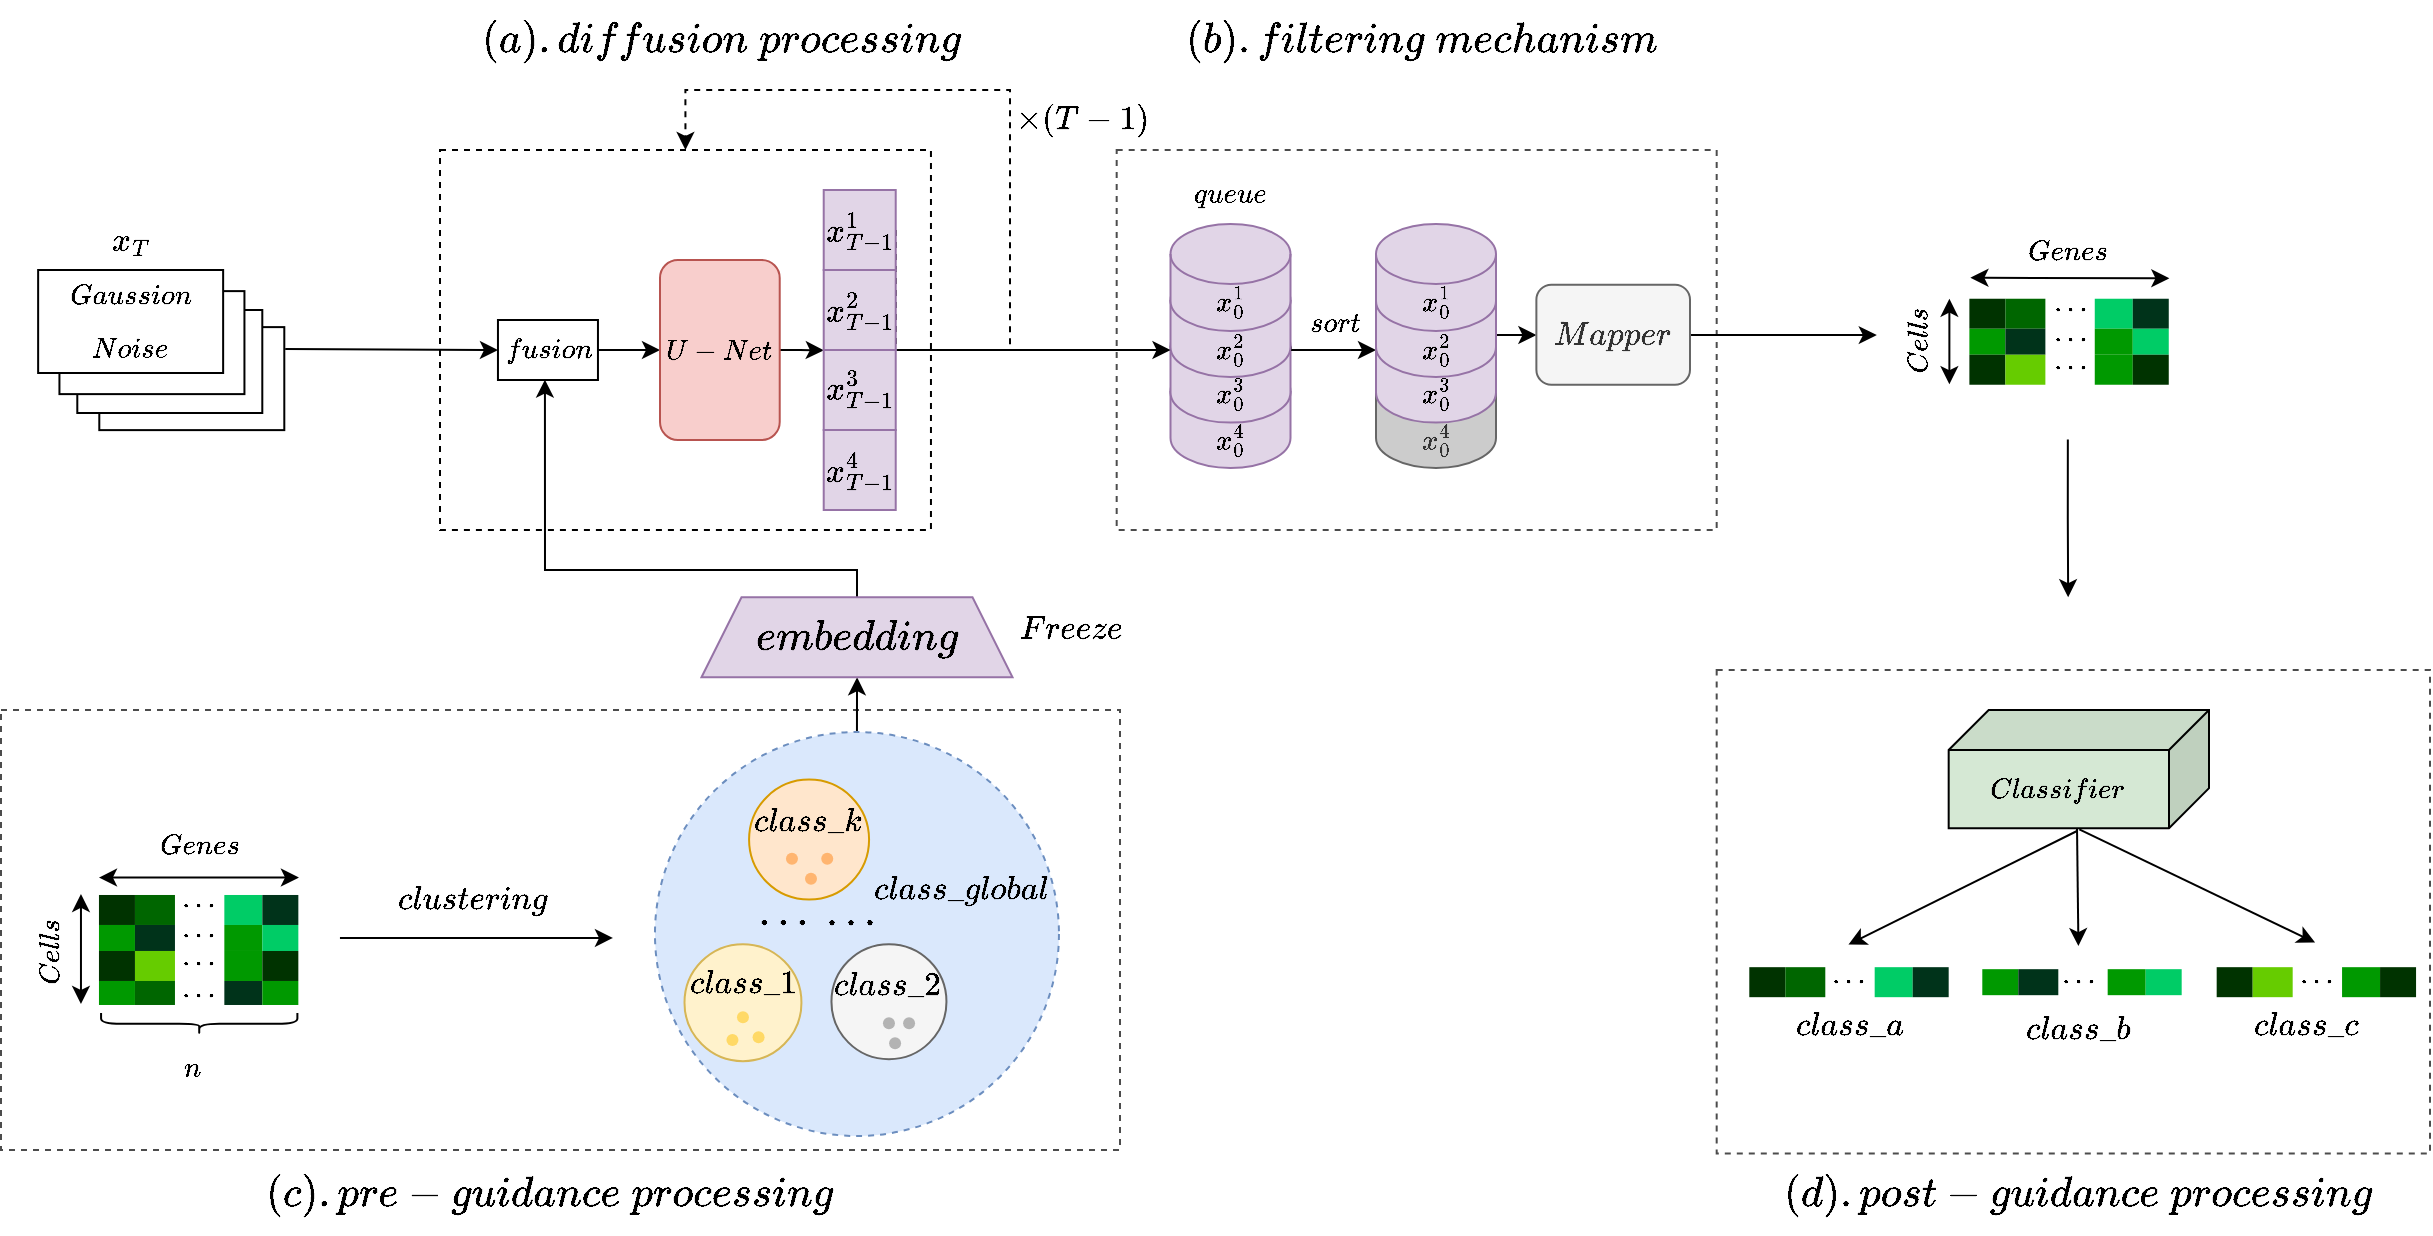 <mxfile version="20.5.1" type="github">
  <diagram id="a45cf8ec-cd66-6f27-3ac3-be6e809c9e4a" name="Page-1">
    <mxGraphModel dx="1713" dy="1149" grid="1" gridSize="10" guides="1" tooltips="1" connect="1" arrows="1" fold="1" page="1" pageScale="1" pageWidth="827" pageHeight="1169" background="none" math="1" shadow="0">
      <root>
        <mxCell id="0" />
        <mxCell id="1" parent="0" />
        <mxCell id="RNldjSrTk-ECjSOE9ofg-31" value="" style="rounded=0;whiteSpace=wrap;html=1;dashed=1;strokeColor=default;opacity=70;" vertex="1" parent="1">
          <mxGeometry x="1078.34" y="800" width="300" height="190" as="geometry" />
        </mxCell>
        <mxCell id="RNldjSrTk-ECjSOE9ofg-253" value="$$x_0^4$$" style="shape=cylinder3;whiteSpace=wrap;html=1;boundedLbl=1;backgroundOutline=1;size=15;labelBorderColor=none;strokeColor=#9673a6;fillColor=#e1d5e7;gradientDirection=south;" vertex="1" parent="1">
          <mxGeometry x="1105.25" y="905.53" width="60" height="53.47" as="geometry" />
        </mxCell>
        <mxCell id="RNldjSrTk-ECjSOE9ofg-252" value="$$x_0^3$$" style="shape=cylinder3;whiteSpace=wrap;html=1;boundedLbl=1;backgroundOutline=1;size=15;labelBorderColor=none;strokeColor=#9673a6;fillColor=#e1d5e7;gradientDirection=south;" vertex="1" parent="1">
          <mxGeometry x="1105.25" y="882.84" width="60" height="53.47" as="geometry" />
        </mxCell>
        <mxCell id="RNldjSrTk-ECjSOE9ofg-264" style="edgeStyle=orthogonalEdgeStyle;rounded=0;orthogonalLoop=1;jettySize=auto;html=1;fontSize=18;" edge="1" parent="1" target="RNldjSrTk-ECjSOE9ofg-256">
          <mxGeometry relative="1" as="geometry">
            <mxPoint x="1165.25" y="898.204" as="sourcePoint" />
            <mxPoint x="1188.56" y="898.154" as="targetPoint" />
            <Array as="points">
              <mxPoint x="1165" y="900" />
            </Array>
          </mxGeometry>
        </mxCell>
        <mxCell id="RNldjSrTk-ECjSOE9ofg-251" value="$$x_0^2$$" style="shape=cylinder3;whiteSpace=wrap;html=1;boundedLbl=1;backgroundOutline=1;size=15;labelBorderColor=none;strokeColor=#9673a6;fillColor=#e1d5e7;gradientDirection=south;" vertex="1" parent="1">
          <mxGeometry x="1105.25" y="860.03" width="60" height="53.47" as="geometry" />
        </mxCell>
        <mxCell id="RNldjSrTk-ECjSOE9ofg-22" value="" style="rounded=0;whiteSpace=wrap;html=1;opacity=70;dashed=1;" vertex="1" parent="1">
          <mxGeometry x="520.5" y="1080" width="559.5" height="220" as="geometry" />
        </mxCell>
        <mxCell id="RNldjSrTk-ECjSOE9ofg-247" value="" style="edgeStyle=orthogonalEdgeStyle;rounded=0;orthogonalLoop=1;jettySize=auto;html=1;fontSize=14;" edge="1" parent="1" source="RNldjSrTk-ECjSOE9ofg-78" target="a7p1xofD0uFk-9MtaVhH-8">
          <mxGeometry relative="1" as="geometry" />
        </mxCell>
        <mxCell id="RNldjSrTk-ECjSOE9ofg-78" value="" style="ellipse;whiteSpace=wrap;html=1;aspect=fixed;dashed=1;labelBorderColor=none;fillColor=#dae8fc;strokeColor=#6c8ebf;" vertex="1" parent="1">
          <mxGeometry x="847.48" y="1091" width="202" height="202" as="geometry" />
        </mxCell>
        <mxCell id="RNldjSrTk-ECjSOE9ofg-193" value="" style="ellipse;whiteSpace=wrap;html=1;aspect=fixed;labelBorderColor=none;gradientDirection=south;fillColor=#fff2cc;strokeColor=#d6b656;" vertex="1" parent="1">
          <mxGeometry x="862.25" y="1197.1" width="58.47" height="58.47" as="geometry" />
        </mxCell>
        <mxCell id="RNldjSrTk-ECjSOE9ofg-109" value="" style="rounded=0;whiteSpace=wrap;html=1;strokeColor=default;fontFamily=Helvetica;fontSize=14;fontColor=default;fillColor=default;" vertex="1" parent="1">
          <mxGeometry x="569.65" y="888.56" width="92.5" height="51.5" as="geometry" />
        </mxCell>
        <mxCell id="RNldjSrTk-ECjSOE9ofg-108" value="" style="rounded=0;whiteSpace=wrap;html=1;strokeColor=default;fontFamily=Helvetica;fontSize=14;fontColor=default;fillColor=default;" vertex="1" parent="1">
          <mxGeometry x="558.65" y="880" width="92.5" height="51.5" as="geometry" />
        </mxCell>
        <mxCell id="RNldjSrTk-ECjSOE9ofg-107" value="" style="rounded=0;whiteSpace=wrap;html=1;strokeColor=default;fontFamily=Helvetica;fontSize=14;fontColor=default;fillColor=default;" vertex="1" parent="1">
          <mxGeometry x="549.72" y="870.56" width="92.5" height="51.5" as="geometry" />
        </mxCell>
        <mxCell id="RNldjSrTk-ECjSOE9ofg-46" value="" style="rounded=0;whiteSpace=wrap;html=1;labelBorderColor=none;strokeColor=default;gradientColor=none;dashed=1;" vertex="1" parent="1">
          <mxGeometry x="740" y="800" width="245.48" height="190" as="geometry" />
        </mxCell>
        <mxCell id="RNldjSrTk-ECjSOE9ofg-77" style="edgeStyle=orthogonalEdgeStyle;rounded=0;orthogonalLoop=1;jettySize=auto;html=1;exitX=1;exitY=0.5;exitDx=0;exitDy=0;entryX=0;entryY=0.5;entryDx=0;entryDy=0;" edge="1" parent="1" source="RNldjSrTk-ECjSOE9ofg-5" target="a7p1xofD0uFk-9MtaVhH-49">
          <mxGeometry relative="1" as="geometry" />
        </mxCell>
        <mxCell id="RNldjSrTk-ECjSOE9ofg-5" value="" style="rounded=0;whiteSpace=wrap;html=1;" vertex="1" parent="1">
          <mxGeometry x="768.98" y="885" width="50" height="30" as="geometry" />
        </mxCell>
        <mxCell id="RNldjSrTk-ECjSOE9ofg-29" value="" style="rounded=0;whiteSpace=wrap;html=1;dashed=1;strokeColor=default;opacity=70;" vertex="1" parent="1">
          <mxGeometry x="1378.34" y="1060" width="356.66" height="241.74" as="geometry" />
        </mxCell>
        <mxCell id="RNldjSrTk-ECjSOE9ofg-213" style="edgeStyle=orthogonalEdgeStyle;rounded=0;orthogonalLoop=1;jettySize=auto;html=1;entryX=0.481;entryY=0.994;entryDx=0;entryDy=0;entryPerimeter=0;fontSize=14;exitX=0.5;exitY=0;exitDx=0;exitDy=0;" edge="1" parent="1" source="a7p1xofD0uFk-9MtaVhH-8" target="a7p1xofD0uFk-9MtaVhH-46">
          <mxGeometry relative="1" as="geometry">
            <Array as="points">
              <mxPoint x="948" y="1010" />
              <mxPoint x="792" y="1010" />
            </Array>
          </mxGeometry>
        </mxCell>
        <mxCell id="a7p1xofD0uFk-9MtaVhH-8" value="&lt;font style=&quot;font-size: 18px;&quot;&gt;$$embedding$$&lt;/font&gt;" style="shape=trapezoid;perimeter=trapezoidPerimeter;whiteSpace=wrap;html=1;fixedSize=1;fillColor=#e1d5e7;strokeColor=#9673a6;" parent="1" vertex="1">
          <mxGeometry x="870.75" y="1023.62" width="155.5" height="40" as="geometry" />
        </mxCell>
        <mxCell id="a7p1xofD0uFk-9MtaVhH-46" value="$$fusion$$" style="text;html=1;align=center;verticalAlign=middle;resizable=0;points=[];autosize=1;strokeColor=none;fillColor=none;fontSize=12;fontFamily=Helvetica;fontColor=default;" parent="1" vertex="1">
          <mxGeometry x="753.98" y="885" width="80" height="30" as="geometry" />
        </mxCell>
        <mxCell id="RNldjSrTk-ECjSOE9ofg-262" style="edgeStyle=orthogonalEdgeStyle;rounded=0;orthogonalLoop=1;jettySize=auto;html=1;fontSize=18;entryX=0.001;entryY=0.004;entryDx=0;entryDy=0;entryPerimeter=0;" edge="1" parent="1" source="a7p1xofD0uFk-9MtaVhH-49" target="RNldjSrTk-ECjSOE9ofg-259">
          <mxGeometry relative="1" as="geometry">
            <mxPoint x="930" y="900" as="targetPoint" />
            <Array as="points">
              <mxPoint x="920" y="900" />
              <mxPoint x="920" y="900" />
            </Array>
          </mxGeometry>
        </mxCell>
        <mxCell id="a7p1xofD0uFk-9MtaVhH-49" value="$$U-Net$$" style="rounded=1;whiteSpace=wrap;html=1;strokeColor=#b85450;fontFamily=Helvetica;fontSize=12;fillColor=#f8cecc;" parent="1" vertex="1">
          <mxGeometry x="850" y="855" width="59.86" height="90" as="geometry" />
        </mxCell>
        <mxCell id="RNldjSrTk-ECjSOE9ofg-50" style="edgeStyle=orthogonalEdgeStyle;rounded=0;orthogonalLoop=1;jettySize=auto;html=1;entryX=0.5;entryY=0;entryDx=0;entryDy=0;exitX=1;exitY=0.5;exitDx=0;exitDy=0;dashed=1;" edge="1" parent="1" source="a7p1xofD0uFk-9MtaVhH-51" target="RNldjSrTk-ECjSOE9ofg-46">
          <mxGeometry relative="1" as="geometry">
            <Array as="points">
              <mxPoint x="1025" y="900" />
              <mxPoint x="1025" y="770" />
              <mxPoint x="863" y="770" />
            </Array>
          </mxGeometry>
        </mxCell>
        <mxCell id="a7p1xofD0uFk-9MtaVhH-51" value="&lt;font style=&quot;font-size: 14px;&quot;&gt;$$x_{T-1}^1$$&lt;/font&gt;" style="rounded=0;whiteSpace=wrap;html=1;strokeColor=#9673a6;fontFamily=Helvetica;fontSize=12;fillColor=#e1d5e7;" parent="1" vertex="1">
          <mxGeometry x="931.86" y="820" width="36" height="40" as="geometry" />
        </mxCell>
        <mxCell id="a7p1xofD0uFk-9MtaVhH-117" value="" style="endArrow=classic;startArrow=classic;html=1;rounded=0;fontFamily=Helvetica;fontSize=12;fontColor=default;" parent="1" edge="1">
          <mxGeometry width="50" height="50" relative="1" as="geometry">
            <mxPoint x="1505.19" y="863.87" as="sourcePoint" />
            <mxPoint x="1604.69" y="864.12" as="targetPoint" />
          </mxGeometry>
        </mxCell>
        <mxCell id="a7p1xofD0uFk-9MtaVhH-118" value="" style="endArrow=classic;startArrow=classic;html=1;rounded=0;fontFamily=Helvetica;fontSize=12;fontColor=default;" parent="1" edge="1">
          <mxGeometry width="50" height="50" relative="1" as="geometry">
            <mxPoint x="1494.69" y="917.12" as="sourcePoint" />
            <mxPoint x="1494.69" y="874.37" as="targetPoint" />
          </mxGeometry>
        </mxCell>
        <mxCell id="a7p1xofD0uFk-9MtaVhH-119" value="&lt;font style=&quot;font-size: 12px;&quot;&gt;$$Genes$$&lt;/font&gt;" style="text;html=1;align=center;verticalAlign=middle;resizable=0;points=[];autosize=1;strokeColor=none;fillColor=none;fontSize=12;fontFamily=Helvetica;fontColor=default;" parent="1" vertex="1">
          <mxGeometry x="1507.69" y="836.37" width="90" height="30" as="geometry" />
        </mxCell>
        <mxCell id="a7p1xofD0uFk-9MtaVhH-120" value="&lt;font style=&quot;font-size: 12px;&quot;&gt;$$Cells$$&lt;/font&gt;" style="text;html=1;align=center;verticalAlign=middle;resizable=0;points=[];autosize=1;strokeColor=none;fillColor=none;fontSize=10;fontFamily=Helvetica;fontColor=default;horizontal=0;" parent="1" vertex="1">
          <mxGeometry x="1459.69" y="861.12" width="40" height="70" as="geometry" />
        </mxCell>
        <mxCell id="a7p1xofD0uFk-9MtaVhH-121" value="&lt;div&gt;&lt;font style=&quot;font-size: 12px;&quot;&gt;$$Gaussion$$&lt;/font&gt;&lt;/div&gt;&lt;div&gt;&lt;font style=&quot;font-size: 12px;&quot;&gt;$$Noise$$&lt;/font&gt;&lt;/div&gt;" style="rounded=0;whiteSpace=wrap;html=1;strokeColor=default;fontFamily=Helvetica;fontSize=14;fontColor=default;fillColor=default;" parent="1" vertex="1">
          <mxGeometry x="539.07" y="860" width="92.5" height="51.5" as="geometry" />
        </mxCell>
        <mxCell id="RNldjSrTk-ECjSOE9ofg-245" style="edgeStyle=orthogonalEdgeStyle;rounded=0;orthogonalLoop=1;jettySize=auto;html=1;exitX=0;exitY=0.5;exitDx=0;exitDy=0;fontSize=14;entryX=-0.032;entryY=0.392;entryDx=0;entryDy=0;entryPerimeter=0;" edge="1" parent="1">
          <mxGeometry relative="1" as="geometry">
            <mxPoint x="1458.41" y="892.56" as="targetPoint" />
            <mxPoint x="1353.19" y="892.56" as="sourcePoint" />
            <Array as="points" />
          </mxGeometry>
        </mxCell>
        <mxCell id="a7p1xofD0uFk-9MtaVhH-188" value="$$x_T$$" style="text;html=1;align=center;verticalAlign=middle;resizable=0;points=[];autosize=1;strokeColor=none;fillColor=none;fontSize=14;fontFamily=Helvetica;fontColor=default;" parent="1" vertex="1">
          <mxGeometry x="545.32" y="830" width="80" height="30" as="geometry" />
        </mxCell>
        <mxCell id="a7p1xofD0uFk-9MtaVhH-189" value="$$Freeze$$" style="text;html=1;align=center;verticalAlign=middle;resizable=0;points=[];autosize=1;strokeColor=none;fillColor=none;fontSize=14;fontFamily=Helvetica;fontColor=default;" parent="1" vertex="1">
          <mxGeometry x="1005.25" y="1023.62" width="100" height="30" as="geometry" />
        </mxCell>
        <mxCell id="a7p1xofD0uFk-9MtaVhH-217" value="" style="endArrow=classic;startArrow=classic;html=1;rounded=0;fontFamily=Helvetica;fontSize=12;fontColor=default;" parent="1" edge="1">
          <mxGeometry width="50" height="50" relative="1" as="geometry">
            <mxPoint x="569.48" y="1163.77" as="sourcePoint" />
            <mxPoint x="669.48" y="1163.77" as="targetPoint" />
          </mxGeometry>
        </mxCell>
        <mxCell id="a7p1xofD0uFk-9MtaVhH-218" value="" style="endArrow=classic;startArrow=classic;html=1;rounded=0;fontFamily=Helvetica;fontSize=12;fontColor=default;" parent="1" edge="1">
          <mxGeometry width="50" height="50" relative="1" as="geometry">
            <mxPoint x="560.48" y="1226.99" as="sourcePoint" />
            <mxPoint x="560.48" y="1171.99" as="targetPoint" />
          </mxGeometry>
        </mxCell>
        <mxCell id="a7p1xofD0uFk-9MtaVhH-219" value="&lt;font style=&quot;font-size: 12px;&quot;&gt;$$Cells$$&lt;/font&gt;" style="text;html=1;align=center;verticalAlign=middle;resizable=0;points=[];autosize=1;strokeColor=none;fillColor=none;fontSize=10;fontFamily=Helvetica;fontColor=default;horizontal=0;" parent="1" vertex="1">
          <mxGeometry x="525.48" y="1165.99" width="40" height="70" as="geometry" />
        </mxCell>
        <mxCell id="a7p1xofD0uFk-9MtaVhH-220" value="&lt;font style=&quot;font-size: 12px;&quot;&gt;$$Genes$$&lt;/font&gt;" style="text;html=1;align=center;verticalAlign=middle;resizable=0;points=[];autosize=1;strokeColor=none;fillColor=none;fontSize=12;fontFamily=Helvetica;fontColor=default;" parent="1" vertex="1">
          <mxGeometry x="574.48" y="1133.49" width="90" height="30" as="geometry" />
        </mxCell>
        <mxCell id="a7p1xofD0uFk-9MtaVhH-221" value="" style="endArrow=classic;html=1;rounded=0;fontFamily=Helvetica;fontSize=14;fontColor=default;" parent="1" edge="1">
          <mxGeometry width="50" height="50" relative="1" as="geometry">
            <mxPoint x="689.98" y="1193.99" as="sourcePoint" />
            <mxPoint x="826.48" y="1193.99" as="targetPoint" />
          </mxGeometry>
        </mxCell>
        <mxCell id="a7p1xofD0uFk-9MtaVhH-246" value="$$class\_1$$" style="text;html=1;align=center;verticalAlign=middle;resizable=0;points=[];autosize=1;strokeColor=none;fillColor=none;fontSize=14;fontFamily=Helvetica;fontColor=default;" parent="1" vertex="1">
          <mxGeometry x="836.48" y="1201.08" width="110" height="30" as="geometry" />
        </mxCell>
        <mxCell id="a7p1xofD0uFk-9MtaVhH-252" value="$$clustering$$" style="text;html=1;align=center;verticalAlign=middle;resizable=0;points=[];autosize=1;strokeColor=none;fillColor=none;fontSize=14;fontFamily=Helvetica;fontColor=default;" parent="1" vertex="1">
          <mxGeometry x="701.48" y="1159.49" width="110" height="30" as="geometry" />
        </mxCell>
        <mxCell id="a7p1xofD0uFk-9MtaVhH-274" value="" style="endArrow=classic;html=1;rounded=0;fontFamily=Helvetica;fontSize=14;fontColor=default;exitX=0.507;exitY=1.024;exitDx=0;exitDy=0;exitPerimeter=0;entryX=0.498;entryY=0.007;entryDx=0;entryDy=0;entryPerimeter=0;" parent="1" edge="1" target="RNldjSrTk-ECjSOE9ofg-229" source="RNldjSrTk-ECjSOE9ofg-39">
          <mxGeometry width="50" height="50" relative="1" as="geometry">
            <mxPoint x="1559.31" y="1146.08" as="sourcePoint" />
            <mxPoint x="1559.31" y="1166.08" as="targetPoint" />
          </mxGeometry>
        </mxCell>
        <mxCell id="RNldjSrTk-ECjSOE9ofg-26" value="&lt;font style=&quot;font-size: 18px;&quot;&gt;&lt;b&gt;$$(a).diffusion\ processing$$&lt;/b&gt;&lt;/font&gt;" style="text;html=1;align=center;verticalAlign=middle;resizable=0;points=[];autosize=1;strokeColor=none;fillColor=none;" vertex="1" parent="1">
          <mxGeometry x="744.93" y="725" width="270" height="40" as="geometry" />
        </mxCell>
        <mxCell id="RNldjSrTk-ECjSOE9ofg-28" value="&lt;font style=&quot;font-size: 18px;&quot;&gt;&lt;b&gt;$$(c).pre-guidance\ processing$$&lt;/b&gt;&lt;/font&gt;" style="text;html=1;align=center;verticalAlign=middle;resizable=0;points=[];autosize=1;strokeColor=none;fillColor=none;" vertex="1" parent="1">
          <mxGeometry x="638.98" y="1301.74" width="310" height="40" as="geometry" />
        </mxCell>
        <mxCell id="RNldjSrTk-ECjSOE9ofg-30" value="&lt;font style=&quot;font-size: 18px;&quot;&gt;&lt;b&gt;$$(b).filtering\ mechanism$$&lt;/b&gt;&lt;/font&gt;" style="text;html=1;align=center;verticalAlign=middle;resizable=0;points=[];autosize=1;strokeColor=none;fillColor=none;" vertex="1" parent="1">
          <mxGeometry x="1095" y="725" width="270" height="40" as="geometry" />
        </mxCell>
        <mxCell id="RNldjSrTk-ECjSOE9ofg-33" value="&lt;font style=&quot;font-size: 18px;&quot;&gt;&lt;b&gt;$$(d).post-guidance\ processing $$&lt;/b&gt;&lt;/font&gt;" style="text;html=1;align=center;verticalAlign=middle;resizable=0;points=[];autosize=1;strokeColor=none;fillColor=none;" vertex="1" parent="1">
          <mxGeometry x="1394.15" y="1301.74" width="330" height="40" as="geometry" />
        </mxCell>
        <mxCell id="RNldjSrTk-ECjSOE9ofg-39" value="&lt;div&gt;$$Classifier$$&lt;/div&gt;" style="shape=cube;whiteSpace=wrap;html=1;boundedLbl=1;backgroundOutline=1;darkOpacity=0.05;darkOpacity2=0.1;rotation=0;size=20;direction=west;flipH=0;flipV=1;fillColor=#d5e8d4;strokeColor=default;" vertex="1" parent="1">
          <mxGeometry x="1494.34" y="1080" width="130.16" height="59.08" as="geometry" />
        </mxCell>
        <mxCell id="RNldjSrTk-ECjSOE9ofg-244" style="edgeStyle=orthogonalEdgeStyle;rounded=0;orthogonalLoop=1;jettySize=auto;html=1;exitX=1;exitY=0.5;exitDx=0;exitDy=0;exitPerimeter=0;fontSize=14;entryX=0;entryY=0.5;entryDx=0;entryDy=0;" edge="1" parent="1" target="RNldjSrTk-ECjSOE9ofg-249">
          <mxGeometry relative="1" as="geometry">
            <mxPoint x="1298.0" y="892.67" as="targetPoint" />
            <mxPoint x="1263.91" y="892.5" as="sourcePoint" />
          </mxGeometry>
        </mxCell>
        <mxCell id="RNldjSrTk-ECjSOE9ofg-51" value="&lt;b&gt;&lt;font style=&quot;font-size: 14px;&quot;&gt;$$×(T-1)$$&lt;/font&gt;&lt;/b&gt;" style="text;html=1;align=center;verticalAlign=middle;resizable=0;points=[];autosize=1;strokeColor=none;fillColor=none;" vertex="1" parent="1">
          <mxGeometry x="1016.13" y="770" width="90" height="30" as="geometry" />
        </mxCell>
        <mxCell id="RNldjSrTk-ECjSOE9ofg-80" value="" style="shape=partialRectangle;html=1;whiteSpace=wrap;connectable=0;overflow=hidden;top=0;left=0;bottom=0;right=0;pointerEvents=1;rounded=1;fontFamily=Helvetica;fontSize=12;fillColor=#00CC66;" vertex="1" parent="1">
          <mxGeometry x="632.17" y="1172.49" width="19" height="15" as="geometry">
            <mxRectangle width="19" height="15" as="alternateBounds" />
          </mxGeometry>
        </mxCell>
        <mxCell id="RNldjSrTk-ECjSOE9ofg-81" value="" style="shape=partialRectangle;html=1;whiteSpace=wrap;connectable=0;overflow=hidden;fillColor=#00331A;top=0;left=0;bottom=0;right=0;pointerEvents=1;rounded=1;strokeColor=default;fontFamily=Helvetica;fontSize=12;fontColor=default;" vertex="1" parent="1">
          <mxGeometry x="651.17" y="1172.49" width="18" height="15" as="geometry">
            <mxRectangle width="18" height="15" as="alternateBounds" />
          </mxGeometry>
        </mxCell>
        <mxCell id="RNldjSrTk-ECjSOE9ofg-82" value="" style="shape=partialRectangle;html=1;whiteSpace=wrap;connectable=0;overflow=hidden;fillColor=#009900;top=0;left=0;bottom=0;right=0;pointerEvents=1;rounded=1;strokeColor=default;fontFamily=Helvetica;fontSize=12;fontColor=default;" vertex="1" parent="1">
          <mxGeometry x="632.17" y="1187.49" width="19" height="13" as="geometry">
            <mxRectangle width="19" height="13" as="alternateBounds" />
          </mxGeometry>
        </mxCell>
        <mxCell id="RNldjSrTk-ECjSOE9ofg-83" value="" style="shape=partialRectangle;html=1;whiteSpace=wrap;connectable=0;overflow=hidden;fillColor=#00CC66;top=0;left=0;bottom=0;right=0;pointerEvents=1;rounded=1;strokeColor=default;fontFamily=Helvetica;fontSize=12;fontColor=default;" vertex="1" parent="1">
          <mxGeometry x="651.17" y="1187.49" width="18" height="13" as="geometry">
            <mxRectangle width="18" height="13" as="alternateBounds" />
          </mxGeometry>
        </mxCell>
        <mxCell id="RNldjSrTk-ECjSOE9ofg-84" value="" style="shape=partialRectangle;html=1;whiteSpace=wrap;connectable=0;overflow=hidden;fillColor=#009900;top=0;left=0;bottom=0;right=0;pointerEvents=1;rounded=1;strokeColor=default;fontFamily=Helvetica;fontSize=12;fontColor=default;" vertex="1" parent="1">
          <mxGeometry x="632.17" y="1200.49" width="19" height="15" as="geometry">
            <mxRectangle width="19" height="15" as="alternateBounds" />
          </mxGeometry>
        </mxCell>
        <mxCell id="RNldjSrTk-ECjSOE9ofg-85" value="" style="shape=partialRectangle;html=1;whiteSpace=wrap;connectable=0;overflow=hidden;fillColor=#003300;top=0;left=0;bottom=0;right=0;pointerEvents=1;rounded=1;strokeColor=default;fontFamily=Helvetica;fontSize=12;fontColor=default;" vertex="1" parent="1">
          <mxGeometry x="651.17" y="1200.49" width="18" height="15" as="geometry">
            <mxRectangle width="18" height="15" as="alternateBounds" />
          </mxGeometry>
        </mxCell>
        <mxCell id="RNldjSrTk-ECjSOE9ofg-86" value="" style="shape=partialRectangle;html=1;whiteSpace=wrap;connectable=0;overflow=hidden;top=0;left=0;bottom=0;right=0;pointerEvents=1;rounded=1;fontFamily=Helvetica;fontSize=12;fillColor=#00331A;" vertex="1" parent="1">
          <mxGeometry x="632.17" y="1215.49" width="19" height="12" as="geometry">
            <mxRectangle width="19" height="12" as="alternateBounds" />
          </mxGeometry>
        </mxCell>
        <mxCell id="RNldjSrTk-ECjSOE9ofg-87" value="" style="shape=partialRectangle;html=1;whiteSpace=wrap;connectable=0;overflow=hidden;fillColor=#009900;top=0;left=0;bottom=0;right=0;pointerEvents=1;rounded=1;strokeColor=default;fontFamily=Helvetica;fontSize=12;fontColor=default;" vertex="1" parent="1">
          <mxGeometry x="651.17" y="1215.49" width="18" height="12" as="geometry">
            <mxRectangle width="18" height="12" as="alternateBounds" />
          </mxGeometry>
        </mxCell>
        <mxCell id="RNldjSrTk-ECjSOE9ofg-88" value="" style="shape=partialRectangle;html=1;whiteSpace=wrap;connectable=0;overflow=hidden;fillColor=#003300;top=0;left=0;bottom=0;right=0;pointerEvents=1;rounded=1;strokeColor=default;fontFamily=Helvetica;fontSize=12;fontColor=default;" vertex="1" parent="1">
          <mxGeometry x="569.48" y="1172.49" width="18" height="15" as="geometry">
            <mxRectangle width="18" height="15" as="alternateBounds" />
          </mxGeometry>
        </mxCell>
        <mxCell id="RNldjSrTk-ECjSOE9ofg-89" value="" style="shape=partialRectangle;html=1;whiteSpace=wrap;connectable=0;overflow=hidden;top=0;left=0;bottom=0;right=0;pointerEvents=1;rounded=1;fontFamily=Helvetica;fontSize=12;fillColor=#006600;" vertex="1" parent="1">
          <mxGeometry x="587.48" y="1172.49" width="20" height="15" as="geometry">
            <mxRectangle width="20" height="15" as="alternateBounds" />
          </mxGeometry>
        </mxCell>
        <mxCell id="RNldjSrTk-ECjSOE9ofg-90" value="" style="shape=partialRectangle;html=1;whiteSpace=wrap;connectable=0;overflow=hidden;fillColor=#009900;top=0;left=0;bottom=0;right=0;pointerEvents=1;rounded=1;strokeColor=default;fontFamily=Helvetica;fontSize=12;fontColor=default;" vertex="1" parent="1">
          <mxGeometry x="569.48" y="1187.49" width="18" height="13" as="geometry">
            <mxRectangle width="18" height="13" as="alternateBounds" />
          </mxGeometry>
        </mxCell>
        <mxCell id="RNldjSrTk-ECjSOE9ofg-91" value="" style="shape=partialRectangle;html=1;whiteSpace=wrap;connectable=0;overflow=hidden;fillColor=#00331A;top=0;left=0;bottom=0;right=0;pointerEvents=1;rounded=1;strokeColor=default;fontFamily=Helvetica;fontSize=12;fontColor=default;" vertex="1" parent="1">
          <mxGeometry x="587.48" y="1187.49" width="20" height="13" as="geometry">
            <mxRectangle width="20" height="13" as="alternateBounds" />
          </mxGeometry>
        </mxCell>
        <mxCell id="RNldjSrTk-ECjSOE9ofg-92" value="" style="shape=partialRectangle;html=1;whiteSpace=wrap;connectable=0;overflow=hidden;fillColor=#003300;top=0;left=0;bottom=0;right=0;pointerEvents=1;rounded=1;strokeColor=#003300;fontFamily=Helvetica;fontSize=12;fontColor=default;" vertex="1" parent="1">
          <mxGeometry x="569.48" y="1200.49" width="18" height="15" as="geometry">
            <mxRectangle width="18" height="15" as="alternateBounds" />
          </mxGeometry>
        </mxCell>
        <mxCell id="RNldjSrTk-ECjSOE9ofg-93" value="" style="shape=partialRectangle;html=1;whiteSpace=wrap;connectable=0;overflow=hidden;fillColor=#66CC00;top=0;left=0;bottom=0;right=0;pointerEvents=1;rounded=1;strokeColor=default;fontFamily=Helvetica;fontSize=12;fontColor=default;" vertex="1" parent="1">
          <mxGeometry x="587.48" y="1200.49" width="20" height="15" as="geometry">
            <mxRectangle width="20" height="15" as="alternateBounds" />
          </mxGeometry>
        </mxCell>
        <mxCell id="RNldjSrTk-ECjSOE9ofg-94" value="" style="shape=partialRectangle;html=1;whiteSpace=wrap;connectable=0;overflow=hidden;fillColor=#009900;top=0;left=0;bottom=0;right=0;pointerEvents=1;rounded=1;strokeColor=default;fontFamily=Helvetica;fontSize=12;fontColor=default;" vertex="1" parent="1">
          <mxGeometry x="569.48" y="1215.49" width="18" height="12" as="geometry">
            <mxRectangle width="18" height="12" as="alternateBounds" />
          </mxGeometry>
        </mxCell>
        <mxCell id="RNldjSrTk-ECjSOE9ofg-95" value="" style="shape=partialRectangle;html=1;whiteSpace=wrap;connectable=0;overflow=hidden;fillColor=#006600;top=0;left=0;bottom=0;right=0;pointerEvents=1;rounded=1;strokeColor=default;fontFamily=Helvetica;fontSize=12;fontColor=default;" vertex="1" parent="1">
          <mxGeometry x="587.48" y="1215.49" width="20" height="12" as="geometry">
            <mxRectangle width="20" height="12" as="alternateBounds" />
          </mxGeometry>
        </mxCell>
        <mxCell id="RNldjSrTk-ECjSOE9ofg-101" value="$$...$$" style="text;html=1;align=center;verticalAlign=middle;resizable=0;points=[];autosize=1;strokeColor=none;fillColor=none;" vertex="1" parent="1">
          <mxGeometry x="589.48" y="1159.49" width="60" height="30" as="geometry" />
        </mxCell>
        <mxCell id="RNldjSrTk-ECjSOE9ofg-102" value="$$...$$" style="text;html=1;align=center;verticalAlign=middle;resizable=0;points=[];autosize=1;strokeColor=none;fillColor=none;" vertex="1" parent="1">
          <mxGeometry x="589.48" y="1174.49" width="60" height="30" as="geometry" />
        </mxCell>
        <mxCell id="RNldjSrTk-ECjSOE9ofg-103" value="$$...$$" style="text;html=1;align=center;verticalAlign=middle;resizable=0;points=[];autosize=1;strokeColor=none;fillColor=none;" vertex="1" parent="1">
          <mxGeometry x="589.48" y="1188.49" width="60" height="30" as="geometry" />
        </mxCell>
        <mxCell id="RNldjSrTk-ECjSOE9ofg-104" value="$$...$$" style="text;html=1;align=center;verticalAlign=middle;resizable=0;points=[];autosize=1;strokeColor=none;fillColor=none;" vertex="1" parent="1">
          <mxGeometry x="589.48" y="1204.49" width="60" height="30" as="geometry" />
        </mxCell>
        <mxCell id="RNldjSrTk-ECjSOE9ofg-105" value="$$n$$" style="text;html=1;align=center;verticalAlign=middle;resizable=0;points=[];autosize=1;strokeColor=none;fillColor=none;" vertex="1" parent="1">
          <mxGeometry x="586.17" y="1243.99" width="60" height="30" as="geometry" />
        </mxCell>
        <mxCell id="RNldjSrTk-ECjSOE9ofg-106" value="" style="shape=curlyBracket;whiteSpace=wrap;html=1;rounded=1;flipH=1;strokeColor=default;fontFamily=Helvetica;fontSize=14;fontColor=default;fillColor=default;rotation=90;" vertex="1" parent="1">
          <mxGeometry x="614.27" y="1187.82" width="10.69" height="98.16" as="geometry" />
        </mxCell>
        <mxCell id="RNldjSrTk-ECjSOE9ofg-113" value="" style="shape=partialRectangle;html=1;whiteSpace=wrap;connectable=0;overflow=hidden;top=0;left=0;bottom=0;right=0;pointerEvents=1;rounded=1;fontFamily=Helvetica;fontSize=12;fillColor=#00CC66;" vertex="1" parent="1">
          <mxGeometry x="1567.38" y="874.37" width="19" height="15" as="geometry">
            <mxRectangle width="19" height="15" as="alternateBounds" />
          </mxGeometry>
        </mxCell>
        <mxCell id="RNldjSrTk-ECjSOE9ofg-114" value="" style="shape=partialRectangle;html=1;whiteSpace=wrap;connectable=0;overflow=hidden;fillColor=#00331A;top=0;left=0;bottom=0;right=0;pointerEvents=1;rounded=1;strokeColor=default;fontFamily=Helvetica;fontSize=12;fontColor=default;" vertex="1" parent="1">
          <mxGeometry x="1586.38" y="874.37" width="18" height="15" as="geometry">
            <mxRectangle width="18" height="15" as="alternateBounds" />
          </mxGeometry>
        </mxCell>
        <mxCell id="RNldjSrTk-ECjSOE9ofg-115" value="" style="shape=partialRectangle;html=1;whiteSpace=wrap;connectable=0;overflow=hidden;fillColor=#009900;top=0;left=0;bottom=0;right=0;pointerEvents=1;rounded=1;strokeColor=default;fontFamily=Helvetica;fontSize=12;fontColor=default;" vertex="1" parent="1">
          <mxGeometry x="1567.38" y="889.37" width="19" height="13" as="geometry">
            <mxRectangle width="19" height="13" as="alternateBounds" />
          </mxGeometry>
        </mxCell>
        <mxCell id="RNldjSrTk-ECjSOE9ofg-116" value="" style="shape=partialRectangle;html=1;whiteSpace=wrap;connectable=0;overflow=hidden;fillColor=#00CC66;top=0;left=0;bottom=0;right=0;pointerEvents=1;rounded=1;strokeColor=default;fontFamily=Helvetica;fontSize=12;fontColor=default;" vertex="1" parent="1">
          <mxGeometry x="1586.38" y="889.37" width="18" height="13" as="geometry">
            <mxRectangle width="18" height="13" as="alternateBounds" />
          </mxGeometry>
        </mxCell>
        <mxCell id="RNldjSrTk-ECjSOE9ofg-117" value="" style="shape=partialRectangle;html=1;whiteSpace=wrap;connectable=0;overflow=hidden;fillColor=#009900;top=0;left=0;bottom=0;right=0;pointerEvents=1;rounded=1;strokeColor=default;fontFamily=Helvetica;fontSize=12;fontColor=default;" vertex="1" parent="1">
          <mxGeometry x="1567.38" y="902.37" width="19" height="15" as="geometry">
            <mxRectangle width="19" height="15" as="alternateBounds" />
          </mxGeometry>
        </mxCell>
        <mxCell id="RNldjSrTk-ECjSOE9ofg-118" value="" style="shape=partialRectangle;html=1;whiteSpace=wrap;connectable=0;overflow=hidden;fillColor=#003300;top=0;left=0;bottom=0;right=0;pointerEvents=1;rounded=1;strokeColor=default;fontFamily=Helvetica;fontSize=12;fontColor=default;" vertex="1" parent="1">
          <mxGeometry x="1586.38" y="902.37" width="18" height="15" as="geometry">
            <mxRectangle width="18" height="15" as="alternateBounds" />
          </mxGeometry>
        </mxCell>
        <mxCell id="RNldjSrTk-ECjSOE9ofg-121" value="" style="shape=partialRectangle;html=1;whiteSpace=wrap;connectable=0;overflow=hidden;fillColor=#003300;top=0;left=0;bottom=0;right=0;pointerEvents=1;rounded=1;strokeColor=default;fontFamily=Helvetica;fontSize=12;fontColor=default;" vertex="1" parent="1">
          <mxGeometry x="1504.69" y="874.37" width="18" height="15" as="geometry">
            <mxRectangle width="18" height="15" as="alternateBounds" />
          </mxGeometry>
        </mxCell>
        <mxCell id="RNldjSrTk-ECjSOE9ofg-122" value="" style="shape=partialRectangle;html=1;whiteSpace=wrap;connectable=0;overflow=hidden;top=0;left=0;bottom=0;right=0;pointerEvents=1;rounded=1;fontFamily=Helvetica;fontSize=12;fillColor=#006600;" vertex="1" parent="1">
          <mxGeometry x="1522.69" y="874.37" width="20" height="15" as="geometry">
            <mxRectangle width="20" height="15" as="alternateBounds" />
          </mxGeometry>
        </mxCell>
        <mxCell id="RNldjSrTk-ECjSOE9ofg-123" value="" style="shape=partialRectangle;html=1;whiteSpace=wrap;connectable=0;overflow=hidden;fillColor=#009900;top=0;left=0;bottom=0;right=0;pointerEvents=1;rounded=1;strokeColor=default;fontFamily=Helvetica;fontSize=12;fontColor=default;" vertex="1" parent="1">
          <mxGeometry x="1504.69" y="889.37" width="18" height="13" as="geometry">
            <mxRectangle width="18" height="13" as="alternateBounds" />
          </mxGeometry>
        </mxCell>
        <mxCell id="RNldjSrTk-ECjSOE9ofg-124" value="" style="shape=partialRectangle;html=1;whiteSpace=wrap;connectable=0;overflow=hidden;fillColor=#00331A;top=0;left=0;bottom=0;right=0;pointerEvents=1;rounded=1;strokeColor=default;fontFamily=Helvetica;fontSize=12;fontColor=default;" vertex="1" parent="1">
          <mxGeometry x="1522.69" y="889.37" width="20" height="13" as="geometry">
            <mxRectangle width="20" height="13" as="alternateBounds" />
          </mxGeometry>
        </mxCell>
        <mxCell id="RNldjSrTk-ECjSOE9ofg-125" value="" style="shape=partialRectangle;html=1;whiteSpace=wrap;connectable=0;overflow=hidden;fillColor=#003300;top=0;left=0;bottom=0;right=0;pointerEvents=1;rounded=1;strokeColor=#003300;fontFamily=Helvetica;fontSize=12;fontColor=default;" vertex="1" parent="1">
          <mxGeometry x="1504.69" y="902.37" width="18" height="15" as="geometry">
            <mxRectangle width="18" height="15" as="alternateBounds" />
          </mxGeometry>
        </mxCell>
        <mxCell id="RNldjSrTk-ECjSOE9ofg-126" value="" style="shape=partialRectangle;html=1;whiteSpace=wrap;connectable=0;overflow=hidden;fillColor=#66CC00;top=0;left=0;bottom=0;right=0;pointerEvents=1;rounded=1;strokeColor=default;fontFamily=Helvetica;fontSize=12;fontColor=default;" vertex="1" parent="1">
          <mxGeometry x="1522.69" y="902.37" width="20" height="15" as="geometry">
            <mxRectangle width="20" height="15" as="alternateBounds" />
          </mxGeometry>
        </mxCell>
        <mxCell id="RNldjSrTk-ECjSOE9ofg-129" value="$$...$$" style="text;html=1;align=center;verticalAlign=middle;resizable=0;points=[];autosize=1;strokeColor=none;fillColor=none;" vertex="1" parent="1">
          <mxGeometry x="1524.69" y="876.37" width="60" height="30" as="geometry" />
        </mxCell>
        <mxCell id="RNldjSrTk-ECjSOE9ofg-246" style="edgeStyle=orthogonalEdgeStyle;rounded=0;orthogonalLoop=1;jettySize=auto;html=1;fontSize=14;" edge="1" parent="1">
          <mxGeometry relative="1" as="geometry">
            <mxPoint x="1554.08" y="1023.62" as="targetPoint" />
            <mxPoint x="1553.92" y="944.74" as="sourcePoint" />
            <Array as="points">
              <mxPoint x="1554.08" y="984.62" />
              <mxPoint x="1554.08" y="984.62" />
            </Array>
          </mxGeometry>
        </mxCell>
        <mxCell id="RNldjSrTk-ECjSOE9ofg-130" value="$$...$$" style="text;html=1;align=center;verticalAlign=middle;resizable=0;points=[];autosize=1;strokeColor=none;fillColor=none;" vertex="1" parent="1">
          <mxGeometry x="1524.69" y="890.37" width="60" height="30" as="geometry" />
        </mxCell>
        <mxCell id="RNldjSrTk-ECjSOE9ofg-133" value="$$...$$" style="text;html=1;align=center;verticalAlign=middle;resizable=0;points=[];autosize=1;strokeColor=none;fillColor=none;" vertex="1" parent="1">
          <mxGeometry x="1524.69" y="861.12" width="60" height="30" as="geometry" />
        </mxCell>
        <mxCell id="RNldjSrTk-ECjSOE9ofg-163" value="$$queue$$" style="text;html=1;align=center;verticalAlign=middle;resizable=0;points=[];autosize=1;strokeColor=none;fillColor=none;" vertex="1" parent="1">
          <mxGeometry x="1095.25" y="807" width="80" height="30" as="geometry" />
        </mxCell>
        <mxCell id="RNldjSrTk-ECjSOE9ofg-166" value="" style="endArrow=classic;html=1;rounded=0;exitX=1.005;exitY=0.212;exitDx=0;exitDy=0;exitPerimeter=0;entryX=0;entryY=0.5;entryDx=0;entryDy=0;" edge="1" parent="1" source="RNldjSrTk-ECjSOE9ofg-109" target="RNldjSrTk-ECjSOE9ofg-5">
          <mxGeometry width="50" height="50" relative="1" as="geometry">
            <mxPoint x="700" y="900" as="sourcePoint" />
            <mxPoint x="786.5" y="900" as="targetPoint" />
          </mxGeometry>
        </mxCell>
        <mxCell id="RNldjSrTk-ECjSOE9ofg-194" value="" style="ellipse;whiteSpace=wrap;html=1;aspect=fixed;labelBorderColor=none;gradientDirection=south;fillColor=#f5f5f5;fontColor=#333333;strokeColor=#666666;" vertex="1" parent="1">
          <mxGeometry x="935.73" y="1197.1" width="57.5" height="57.5" as="geometry" />
        </mxCell>
        <mxCell id="RNldjSrTk-ECjSOE9ofg-195" value="$$class\_2$$" style="text;html=1;align=center;verticalAlign=middle;resizable=0;points=[];autosize=1;strokeColor=none;fillColor=none;fontSize=14;fontFamily=Helvetica;fontColor=default;" vertex="1" parent="1">
          <mxGeometry x="908.13" y="1202.49" width="110" height="30" as="geometry" />
        </mxCell>
        <mxCell id="RNldjSrTk-ECjSOE9ofg-196" value="" style="ellipse;whiteSpace=wrap;html=1;aspect=fixed;labelBorderColor=none;gradientDirection=south;fillColor=#ffe6cc;strokeColor=#d79b00;" vertex="1" parent="1">
          <mxGeometry x="894.54" y="1114.8" width="60" height="60" as="geometry" />
        </mxCell>
        <mxCell id="RNldjSrTk-ECjSOE9ofg-197" value="$$class\_k$$" style="text;html=1;align=center;verticalAlign=middle;resizable=0;points=[];autosize=1;strokeColor=none;fillColor=none;fontSize=14;fontFamily=Helvetica;fontColor=default;" vertex="1" parent="1">
          <mxGeometry x="868.04" y="1119.99" width="110" height="30" as="geometry" />
        </mxCell>
        <mxCell id="RNldjSrTk-ECjSOE9ofg-198" value="&lt;font style=&quot;font-size: 18px;&quot;&gt;$$...\ ...$$&lt;/font&gt;" style="text;html=1;align=center;verticalAlign=middle;resizable=0;points=[];autosize=1;strokeColor=none;fillColor=none;" vertex="1" parent="1">
          <mxGeometry x="878.48" y="1162.49" width="100" height="40" as="geometry" />
        </mxCell>
        <mxCell id="RNldjSrTk-ECjSOE9ofg-199" value="&lt;font style=&quot;font-size: 14px;&quot;&gt;$$class\_global$$&lt;/font&gt;" style="text;html=1;align=center;verticalAlign=middle;resizable=0;points=[];autosize=1;strokeColor=none;fillColor=none;" vertex="1" parent="1">
          <mxGeometry x="929.98" y="1154.42" width="140" height="30" as="geometry" />
        </mxCell>
        <mxCell id="RNldjSrTk-ECjSOE9ofg-202" value="" style="shape=waypoint;sketch=0;fillStyle=solid;size=6;pointerEvents=1;points=[];fillColor=#fff2cc;resizable=0;rotatable=0;perimeter=centerPerimeter;snapToPoint=1;labelBorderColor=none;strokeColor=#FFD966;fontSize=14;" vertex="1" parent="1">
          <mxGeometry x="871.48" y="1213.59" width="40" height="40" as="geometry" />
        </mxCell>
        <mxCell id="RNldjSrTk-ECjSOE9ofg-203" value="" style="shape=waypoint;sketch=0;fillStyle=solid;size=6;pointerEvents=1;points=[];fillColor=#fff2cc;resizable=0;rotatable=0;perimeter=centerPerimeter;snapToPoint=1;labelBorderColor=none;strokeColor=#FFD966;fontSize=14;" vertex="1" parent="1">
          <mxGeometry x="879.29" y="1223.58" width="40" height="40" as="geometry" />
        </mxCell>
        <mxCell id="RNldjSrTk-ECjSOE9ofg-204" value="" style="shape=waypoint;sketch=0;fillStyle=solid;size=6;pointerEvents=1;points=[];fillColor=#fff2cc;resizable=0;rotatable=0;perimeter=centerPerimeter;snapToPoint=1;labelBorderColor=none;strokeColor=#FFD966;fontSize=14;" vertex="1" parent="1">
          <mxGeometry x="866.23" y="1224.99" width="40" height="40" as="geometry" />
        </mxCell>
        <mxCell id="RNldjSrTk-ECjSOE9ofg-206" value="" style="shape=waypoint;sketch=0;fillStyle=solid;size=6;pointerEvents=1;points=[];fillColor=#B3B3B3;resizable=0;rotatable=0;perimeter=centerPerimeter;snapToPoint=1;labelBorderColor=none;strokeColor=#B3B3B3;fontSize=14;" vertex="1" parent="1">
          <mxGeometry x="944.48" y="1216.58" width="40" height="40" as="geometry" />
        </mxCell>
        <mxCell id="RNldjSrTk-ECjSOE9ofg-207" value="" style="shape=waypoint;sketch=0;fillStyle=solid;size=6;pointerEvents=1;points=[];fillColor=#B3B3B3;resizable=0;rotatable=0;perimeter=centerPerimeter;snapToPoint=1;labelBorderColor=none;strokeColor=#B3B3B3;fontSize=14;" vertex="1" parent="1">
          <mxGeometry x="947.54" y="1226.58" width="40" height="40" as="geometry" />
        </mxCell>
        <mxCell id="RNldjSrTk-ECjSOE9ofg-208" value="" style="shape=waypoint;sketch=0;fillStyle=solid;size=6;pointerEvents=1;points=[];fillColor=#B3B3B3;resizable=0;rotatable=0;perimeter=centerPerimeter;snapToPoint=1;labelBorderColor=none;strokeColor=#B3B3B3;fontSize=14;" vertex="1" parent="1">
          <mxGeometry x="954.54" y="1216.58" width="40" height="40" as="geometry" />
        </mxCell>
        <mxCell id="RNldjSrTk-ECjSOE9ofg-209" value="" style="shape=waypoint;sketch=0;fillStyle=solid;size=6;pointerEvents=1;points=[];fillColor=#fff2cc;resizable=0;rotatable=0;perimeter=centerPerimeter;snapToPoint=1;labelBorderColor=none;strokeColor=#FFB570;fontSize=14;" vertex="1" parent="1">
          <mxGeometry x="895.98" y="1134.42" width="40" height="40" as="geometry" />
        </mxCell>
        <mxCell id="RNldjSrTk-ECjSOE9ofg-210" value="" style="shape=waypoint;sketch=0;fillStyle=solid;size=6;pointerEvents=1;points=[];fillColor=#fff2cc;resizable=0;rotatable=0;perimeter=centerPerimeter;snapToPoint=1;labelBorderColor=none;strokeColor=#FFB570;fontSize=14;" vertex="1" parent="1">
          <mxGeometry x="905.5" y="1144.42" width="40" height="40" as="geometry" />
        </mxCell>
        <mxCell id="RNldjSrTk-ECjSOE9ofg-211" value="" style="shape=waypoint;sketch=0;fillStyle=solid;size=6;pointerEvents=1;points=[];fillColor=#fff2cc;resizable=0;rotatable=0;perimeter=centerPerimeter;snapToPoint=1;labelBorderColor=none;strokeColor=#FFB570;fontSize=14;" vertex="1" parent="1">
          <mxGeometry x="913.62" y="1134.42" width="40" height="40" as="geometry" />
        </mxCell>
        <mxCell id="RNldjSrTk-ECjSOE9ofg-217" value="" style="shape=partialRectangle;html=1;whiteSpace=wrap;connectable=0;overflow=hidden;top=0;left=0;bottom=0;right=0;pointerEvents=1;rounded=1;fontFamily=Helvetica;fontSize=12;fillColor=#00CC66;" vertex="1" parent="1">
          <mxGeometry x="1457.34" y="1208.59" width="19" height="15" as="geometry">
            <mxRectangle width="19" height="15" as="alternateBounds" />
          </mxGeometry>
        </mxCell>
        <mxCell id="RNldjSrTk-ECjSOE9ofg-218" value="" style="shape=partialRectangle;html=1;whiteSpace=wrap;connectable=0;overflow=hidden;fillColor=#00331A;top=0;left=0;bottom=0;right=0;pointerEvents=1;rounded=1;strokeColor=default;fontFamily=Helvetica;fontSize=12;fontColor=default;" vertex="1" parent="1">
          <mxGeometry x="1476.34" y="1208.59" width="18" height="15" as="geometry">
            <mxRectangle width="18" height="15" as="alternateBounds" />
          </mxGeometry>
        </mxCell>
        <mxCell id="RNldjSrTk-ECjSOE9ofg-219" value="" style="shape=partialRectangle;html=1;whiteSpace=wrap;connectable=0;overflow=hidden;fillColor=#003300;top=0;left=0;bottom=0;right=0;pointerEvents=1;rounded=1;strokeColor=default;fontFamily=Helvetica;fontSize=12;fontColor=default;" vertex="1" parent="1">
          <mxGeometry x="1394.65" y="1208.59" width="18" height="15" as="geometry">
            <mxRectangle width="18" height="15" as="alternateBounds" />
          </mxGeometry>
        </mxCell>
        <mxCell id="RNldjSrTk-ECjSOE9ofg-220" value="" style="shape=partialRectangle;html=1;whiteSpace=wrap;connectable=0;overflow=hidden;top=0;left=0;bottom=0;right=0;pointerEvents=1;rounded=1;fontFamily=Helvetica;fontSize=12;fillColor=#006600;" vertex="1" parent="1">
          <mxGeometry x="1412.65" y="1208.59" width="20" height="15" as="geometry">
            <mxRectangle width="20" height="15" as="alternateBounds" />
          </mxGeometry>
        </mxCell>
        <mxCell id="RNldjSrTk-ECjSOE9ofg-221" value="" style="shape=partialRectangle;html=1;whiteSpace=wrap;connectable=0;overflow=hidden;fillColor=#009900;top=0;left=0;bottom=0;right=0;pointerEvents=1;rounded=1;strokeColor=default;fontFamily=Helvetica;fontSize=12;fontColor=default;" vertex="1" parent="1">
          <mxGeometry x="1573.84" y="1209.59" width="19" height="13" as="geometry">
            <mxRectangle width="19" height="13" as="alternateBounds" />
          </mxGeometry>
        </mxCell>
        <mxCell id="RNldjSrTk-ECjSOE9ofg-222" value="" style="shape=partialRectangle;html=1;whiteSpace=wrap;connectable=0;overflow=hidden;fillColor=#00CC66;top=0;left=0;bottom=0;right=0;pointerEvents=1;rounded=1;strokeColor=default;fontFamily=Helvetica;fontSize=12;fontColor=default;" vertex="1" parent="1">
          <mxGeometry x="1592.84" y="1209.59" width="18" height="13" as="geometry">
            <mxRectangle width="18" height="13" as="alternateBounds" />
          </mxGeometry>
        </mxCell>
        <mxCell id="RNldjSrTk-ECjSOE9ofg-223" value="" style="shape=partialRectangle;html=1;whiteSpace=wrap;connectable=0;overflow=hidden;fillColor=#009900;top=0;left=0;bottom=0;right=0;pointerEvents=1;rounded=1;strokeColor=default;fontFamily=Helvetica;fontSize=12;fontColor=default;" vertex="1" parent="1">
          <mxGeometry x="1511.15" y="1209.59" width="18" height="13" as="geometry">
            <mxRectangle width="18" height="13" as="alternateBounds" />
          </mxGeometry>
        </mxCell>
        <mxCell id="RNldjSrTk-ECjSOE9ofg-224" value="" style="shape=partialRectangle;html=1;whiteSpace=wrap;connectable=0;overflow=hidden;fillColor=#00331A;top=0;left=0;bottom=0;right=0;pointerEvents=1;rounded=1;strokeColor=default;fontFamily=Helvetica;fontSize=12;fontColor=default;" vertex="1" parent="1">
          <mxGeometry x="1529.15" y="1209.59" width="20" height="13" as="geometry">
            <mxRectangle width="20" height="13" as="alternateBounds" />
          </mxGeometry>
        </mxCell>
        <mxCell id="RNldjSrTk-ECjSOE9ofg-225" value="" style="shape=partialRectangle;html=1;whiteSpace=wrap;connectable=0;overflow=hidden;fillColor=#009900;top=0;left=0;bottom=0;right=0;pointerEvents=1;rounded=1;strokeColor=default;fontFamily=Helvetica;fontSize=12;fontColor=default;" vertex="1" parent="1">
          <mxGeometry x="1691.03" y="1208.59" width="19" height="15" as="geometry">
            <mxRectangle width="19" height="15" as="alternateBounds" />
          </mxGeometry>
        </mxCell>
        <mxCell id="RNldjSrTk-ECjSOE9ofg-226" value="" style="shape=partialRectangle;html=1;whiteSpace=wrap;connectable=0;overflow=hidden;fillColor=#003300;top=0;left=0;bottom=0;right=0;pointerEvents=1;rounded=1;strokeColor=default;fontFamily=Helvetica;fontSize=12;fontColor=default;" vertex="1" parent="1">
          <mxGeometry x="1710.03" y="1208.59" width="18" height="15" as="geometry">
            <mxRectangle width="18" height="15" as="alternateBounds" />
          </mxGeometry>
        </mxCell>
        <mxCell id="RNldjSrTk-ECjSOE9ofg-227" value="" style="shape=partialRectangle;html=1;whiteSpace=wrap;connectable=0;overflow=hidden;fillColor=#003300;top=0;left=0;bottom=0;right=0;pointerEvents=1;rounded=1;strokeColor=#003300;fontFamily=Helvetica;fontSize=12;fontColor=default;" vertex="1" parent="1">
          <mxGeometry x="1628.34" y="1208.59" width="18" height="15" as="geometry">
            <mxRectangle width="18" height="15" as="alternateBounds" />
          </mxGeometry>
        </mxCell>
        <mxCell id="RNldjSrTk-ECjSOE9ofg-228" value="" style="shape=partialRectangle;html=1;whiteSpace=wrap;connectable=0;overflow=hidden;fillColor=#66CC00;top=0;left=0;bottom=0;right=0;pointerEvents=1;rounded=1;strokeColor=default;fontFamily=Helvetica;fontSize=12;fontColor=default;" vertex="1" parent="1">
          <mxGeometry x="1646.34" y="1208.59" width="20" height="15" as="geometry">
            <mxRectangle width="20" height="15" as="alternateBounds" />
          </mxGeometry>
        </mxCell>
        <mxCell id="RNldjSrTk-ECjSOE9ofg-229" value="$$...$$" style="text;html=1;align=center;verticalAlign=middle;resizable=0;points=[];autosize=1;strokeColor=none;fillColor=none;" vertex="1" parent="1">
          <mxGeometry x="1414.34" y="1197.08" width="60" height="30" as="geometry" />
        </mxCell>
        <mxCell id="RNldjSrTk-ECjSOE9ofg-230" value="$$...$$" style="text;html=1;align=center;verticalAlign=middle;resizable=0;points=[];autosize=1;strokeColor=none;fillColor=none;" vertex="1" parent="1">
          <mxGeometry x="1529.15" y="1197.08" width="60" height="30" as="geometry" />
        </mxCell>
        <mxCell id="RNldjSrTk-ECjSOE9ofg-231" value="$$...$$" style="text;html=1;align=center;verticalAlign=middle;resizable=0;points=[];autosize=1;strokeColor=none;fillColor=none;" vertex="1" parent="1">
          <mxGeometry x="1648.34" y="1197.08" width="60" height="30" as="geometry" />
        </mxCell>
        <mxCell id="RNldjSrTk-ECjSOE9ofg-233" value="" style="endArrow=classic;html=1;rounded=0;fontSize=14;entryX=0.501;entryY=0.031;entryDx=0;entryDy=0;entryPerimeter=0;exitX=0.507;exitY=1.002;exitDx=0;exitDy=0;exitPerimeter=0;" edge="1" parent="1" source="RNldjSrTk-ECjSOE9ofg-39" target="RNldjSrTk-ECjSOE9ofg-230">
          <mxGeometry width="50" height="50" relative="1" as="geometry">
            <mxPoint x="1558.53" y="1141.58" as="sourcePoint" />
            <mxPoint x="1608.53" y="1091.58" as="targetPoint" />
          </mxGeometry>
        </mxCell>
        <mxCell id="RNldjSrTk-ECjSOE9ofg-236" value="" style="endArrow=classic;html=1;rounded=0;fontSize=14;entryX=0.487;entryY=-0.027;entryDx=0;entryDy=0;entryPerimeter=0;" edge="1" parent="1" target="RNldjSrTk-ECjSOE9ofg-231">
          <mxGeometry width="50" height="50" relative="1" as="geometry">
            <mxPoint x="1559.66" y="1139.66" as="sourcePoint" />
            <mxPoint x="1597.34" y="1196.09" as="targetPoint" />
          </mxGeometry>
        </mxCell>
        <mxCell id="RNldjSrTk-ECjSOE9ofg-237" value="$$class\_a$$" style="text;html=1;align=center;verticalAlign=middle;resizable=0;points=[];autosize=1;strokeColor=none;fillColor=none;fontSize=14;" vertex="1" parent="1">
          <mxGeometry x="1389.34" y="1221.58" width="110" height="30" as="geometry" />
        </mxCell>
        <mxCell id="RNldjSrTk-ECjSOE9ofg-239" value="$$class\_b$$" style="text;html=1;align=center;verticalAlign=middle;resizable=0;points=[];autosize=1;strokeColor=none;fillColor=none;fontSize=14;" vertex="1" parent="1">
          <mxGeometry x="1504.34" y="1223.59" width="110" height="30" as="geometry" />
        </mxCell>
        <mxCell id="RNldjSrTk-ECjSOE9ofg-240" value="$$class\_c$$" style="text;html=1;align=center;verticalAlign=middle;resizable=0;points=[];autosize=1;strokeColor=none;fillColor=none;fontSize=14;" vertex="1" parent="1">
          <mxGeometry x="1618.03" y="1221.58" width="110" height="30" as="geometry" />
        </mxCell>
        <mxCell id="RNldjSrTk-ECjSOE9ofg-249" value="$$Mapper$$" style="rounded=1;whiteSpace=wrap;html=1;labelBorderColor=none;strokeColor=#666666;fontSize=14;fillColor=#f5f5f5;gradientDirection=south;fontColor=#333333;" vertex="1" parent="1">
          <mxGeometry x="1288.19" y="867.37" width="76.81" height="50" as="geometry" />
        </mxCell>
        <mxCell id="RNldjSrTk-ECjSOE9ofg-250" value="$$x_0^1$$" style="shape=cylinder3;whiteSpace=wrap;html=1;boundedLbl=1;backgroundOutline=1;size=15;labelBorderColor=none;strokeColor=#9673a6;fillColor=#e1d5e7;gradientDirection=south;" vertex="1" parent="1">
          <mxGeometry x="1105.25" y="837" width="60" height="53.47" as="geometry" />
        </mxCell>
        <mxCell id="RNldjSrTk-ECjSOE9ofg-254" value="$$x_0^4$$" style="shape=cylinder3;whiteSpace=wrap;html=1;boundedLbl=1;backgroundOutline=1;size=15;labelBorderColor=none;strokeColor=#666666;fillColor=#CCCCCC;gradientDirection=south;fontColor=#333333;" vertex="1" parent="1">
          <mxGeometry x="1208" y="905.53" width="60" height="53.47" as="geometry" />
        </mxCell>
        <mxCell id="RNldjSrTk-ECjSOE9ofg-255" value="$$x_0^3$$" style="shape=cylinder3;whiteSpace=wrap;html=1;boundedLbl=1;backgroundOutline=1;size=15;labelBorderColor=none;strokeColor=#9673a6;fillColor=#e1d5e7;gradientDirection=south;" vertex="1" parent="1">
          <mxGeometry x="1208" y="882.84" width="60" height="53.47" as="geometry" />
        </mxCell>
        <mxCell id="RNldjSrTk-ECjSOE9ofg-256" value="$$x_0^2$$" style="shape=cylinder3;whiteSpace=wrap;html=1;boundedLbl=1;backgroundOutline=1;size=15;labelBorderColor=none;strokeColor=#9673a6;fillColor=#e1d5e7;gradientDirection=south;" vertex="1" parent="1">
          <mxGeometry x="1208" y="860.03" width="60" height="53.47" as="geometry" />
        </mxCell>
        <mxCell id="RNldjSrTk-ECjSOE9ofg-257" value="$$x_0^1$$" style="shape=cylinder3;whiteSpace=wrap;html=1;boundedLbl=1;backgroundOutline=1;size=15;labelBorderColor=none;strokeColor=#9673a6;fillColor=#e1d5e7;gradientDirection=south;" vertex="1" parent="1">
          <mxGeometry x="1208" y="837" width="60" height="53.47" as="geometry" />
        </mxCell>
        <mxCell id="RNldjSrTk-ECjSOE9ofg-258" value="&lt;font style=&quot;font-size: 14px;&quot;&gt;$$x_{T-1}^2$$&lt;/font&gt;" style="rounded=0;whiteSpace=wrap;html=1;strokeColor=#9673a6;fontFamily=Helvetica;fontSize=12;fillColor=#e1d5e7;" vertex="1" parent="1">
          <mxGeometry x="931.86" y="860" width="36" height="40" as="geometry" />
        </mxCell>
        <mxCell id="RNldjSrTk-ECjSOE9ofg-259" value="&lt;font style=&quot;font-size: 14px;&quot;&gt;$$x_{T-1}^3$$&lt;/font&gt;" style="rounded=0;whiteSpace=wrap;html=1;strokeColor=#9673a6;fontFamily=Helvetica;fontSize=12;fillColor=#e1d5e7;" vertex="1" parent="1">
          <mxGeometry x="931.86" y="900" width="36" height="40" as="geometry" />
        </mxCell>
        <mxCell id="RNldjSrTk-ECjSOE9ofg-260" value="&lt;font style=&quot;font-size: 14px;&quot;&gt;$$x_{T-1}^4$$&lt;/font&gt;" style="rounded=0;whiteSpace=wrap;html=1;strokeColor=#9673a6;fontFamily=Helvetica;fontSize=12;fillColor=#e1d5e7;" vertex="1" parent="1">
          <mxGeometry x="931.86" y="940" width="36" height="40" as="geometry" />
        </mxCell>
        <mxCell id="RNldjSrTk-ECjSOE9ofg-265" style="edgeStyle=orthogonalEdgeStyle;rounded=0;orthogonalLoop=1;jettySize=auto;html=1;fontSize=18;" edge="1" parent="1">
          <mxGeometry relative="1" as="geometry">
            <mxPoint x="1105.25" y="900" as="targetPoint" />
            <mxPoint x="970" y="900" as="sourcePoint" />
            <Array as="points" />
          </mxGeometry>
        </mxCell>
        <mxCell id="RNldjSrTk-ECjSOE9ofg-266" value="&lt;font style=&quot;font-size: 12px;&quot;&gt;$$sort$$&lt;/font&gt;" style="text;html=1;align=center;verticalAlign=middle;resizable=0;points=[];autosize=1;strokeColor=none;fillColor=none;fontSize=18;" vertex="1" parent="1">
          <mxGeometry x="1152" y="867.37" width="70" height="40" as="geometry" />
        </mxCell>
      </root>
    </mxGraphModel>
  </diagram>
</mxfile>
